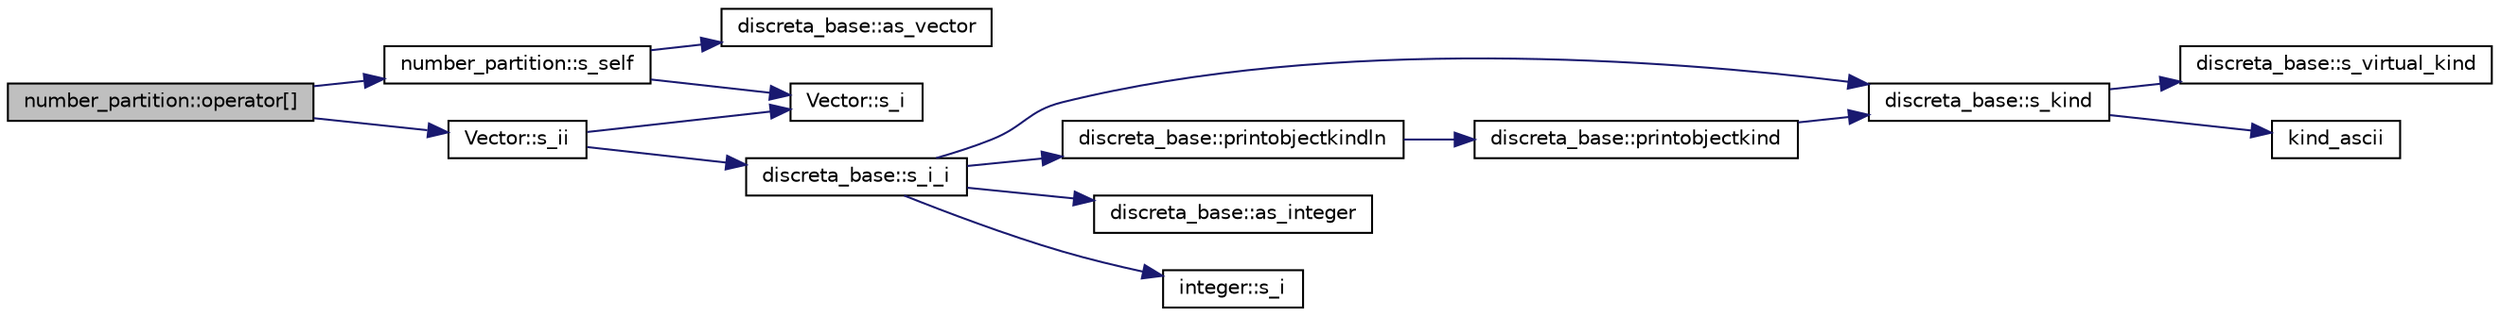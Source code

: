 digraph "number_partition::operator[]"
{
  edge [fontname="Helvetica",fontsize="10",labelfontname="Helvetica",labelfontsize="10"];
  node [fontname="Helvetica",fontsize="10",shape=record];
  rankdir="LR";
  Node1193 [label="number_partition::operator[]",height=0.2,width=0.4,color="black", fillcolor="grey75", style="filled", fontcolor="black"];
  Node1193 -> Node1194 [color="midnightblue",fontsize="10",style="solid",fontname="Helvetica"];
  Node1194 [label="number_partition::s_self",height=0.2,width=0.4,color="black", fillcolor="white", style="filled",URL="$df/d50/classnumber__partition.html#a341bbbb9aeb221d1052b029648141e37"];
  Node1194 -> Node1195 [color="midnightblue",fontsize="10",style="solid",fontname="Helvetica"];
  Node1195 [label="Vector::s_i",height=0.2,width=0.4,color="black", fillcolor="white", style="filled",URL="$d5/db2/class_vector.html#a1c4fe1752523df8119f70dd550244871"];
  Node1194 -> Node1196 [color="midnightblue",fontsize="10",style="solid",fontname="Helvetica"];
  Node1196 [label="discreta_base::as_vector",height=0.2,width=0.4,color="black", fillcolor="white", style="filled",URL="$d7/d71/classdiscreta__base.html#a7bdd6cae39c380b128ee9e17e42cf020"];
  Node1193 -> Node1197 [color="midnightblue",fontsize="10",style="solid",fontname="Helvetica"];
  Node1197 [label="Vector::s_ii",height=0.2,width=0.4,color="black", fillcolor="white", style="filled",URL="$d5/db2/class_vector.html#a75d4942cc7b9794717b4846c10520db8"];
  Node1197 -> Node1195 [color="midnightblue",fontsize="10",style="solid",fontname="Helvetica"];
  Node1197 -> Node1198 [color="midnightblue",fontsize="10",style="solid",fontname="Helvetica"];
  Node1198 [label="discreta_base::s_i_i",height=0.2,width=0.4,color="black", fillcolor="white", style="filled",URL="$d7/d71/classdiscreta__base.html#aadb92c01fbe69b3034b0214b33fbc735"];
  Node1198 -> Node1199 [color="midnightblue",fontsize="10",style="solid",fontname="Helvetica"];
  Node1199 [label="discreta_base::s_kind",height=0.2,width=0.4,color="black", fillcolor="white", style="filled",URL="$d7/d71/classdiscreta__base.html#a8a830025c74adbbc3362418a7c2ba157"];
  Node1199 -> Node1200 [color="midnightblue",fontsize="10",style="solid",fontname="Helvetica"];
  Node1200 [label="discreta_base::s_virtual_kind",height=0.2,width=0.4,color="black", fillcolor="white", style="filled",URL="$d7/d71/classdiscreta__base.html#a52778a6d6943a468be083d0785d418fb"];
  Node1199 -> Node1201 [color="midnightblue",fontsize="10",style="solid",fontname="Helvetica"];
  Node1201 [label="kind_ascii",height=0.2,width=0.4,color="black", fillcolor="white", style="filled",URL="$d9/d60/discreta_8h.html#ad0ce825a9f29bc6cec27e1b64cfe27bf"];
  Node1198 -> Node1202 [color="midnightblue",fontsize="10",style="solid",fontname="Helvetica"];
  Node1202 [label="discreta_base::printobjectkindln",height=0.2,width=0.4,color="black", fillcolor="white", style="filled",URL="$d7/d71/classdiscreta__base.html#a677ccc8f392ebedde05e453f8cf59559"];
  Node1202 -> Node1203 [color="midnightblue",fontsize="10",style="solid",fontname="Helvetica"];
  Node1203 [label="discreta_base::printobjectkind",height=0.2,width=0.4,color="black", fillcolor="white", style="filled",URL="$d7/d71/classdiscreta__base.html#aa75a1314aa706909b029664944904231"];
  Node1203 -> Node1199 [color="midnightblue",fontsize="10",style="solid",fontname="Helvetica"];
  Node1198 -> Node1204 [color="midnightblue",fontsize="10",style="solid",fontname="Helvetica"];
  Node1204 [label="discreta_base::as_integer",height=0.2,width=0.4,color="black", fillcolor="white", style="filled",URL="$d7/d71/classdiscreta__base.html#a00d7691eaf874fd283d942692fe8dd26"];
  Node1198 -> Node1205 [color="midnightblue",fontsize="10",style="solid",fontname="Helvetica"];
  Node1205 [label="integer::s_i",height=0.2,width=0.4,color="black", fillcolor="white", style="filled",URL="$d0/de5/classinteger.html#adf28e9f94d4c844adaa950deeb80b904"];
}
